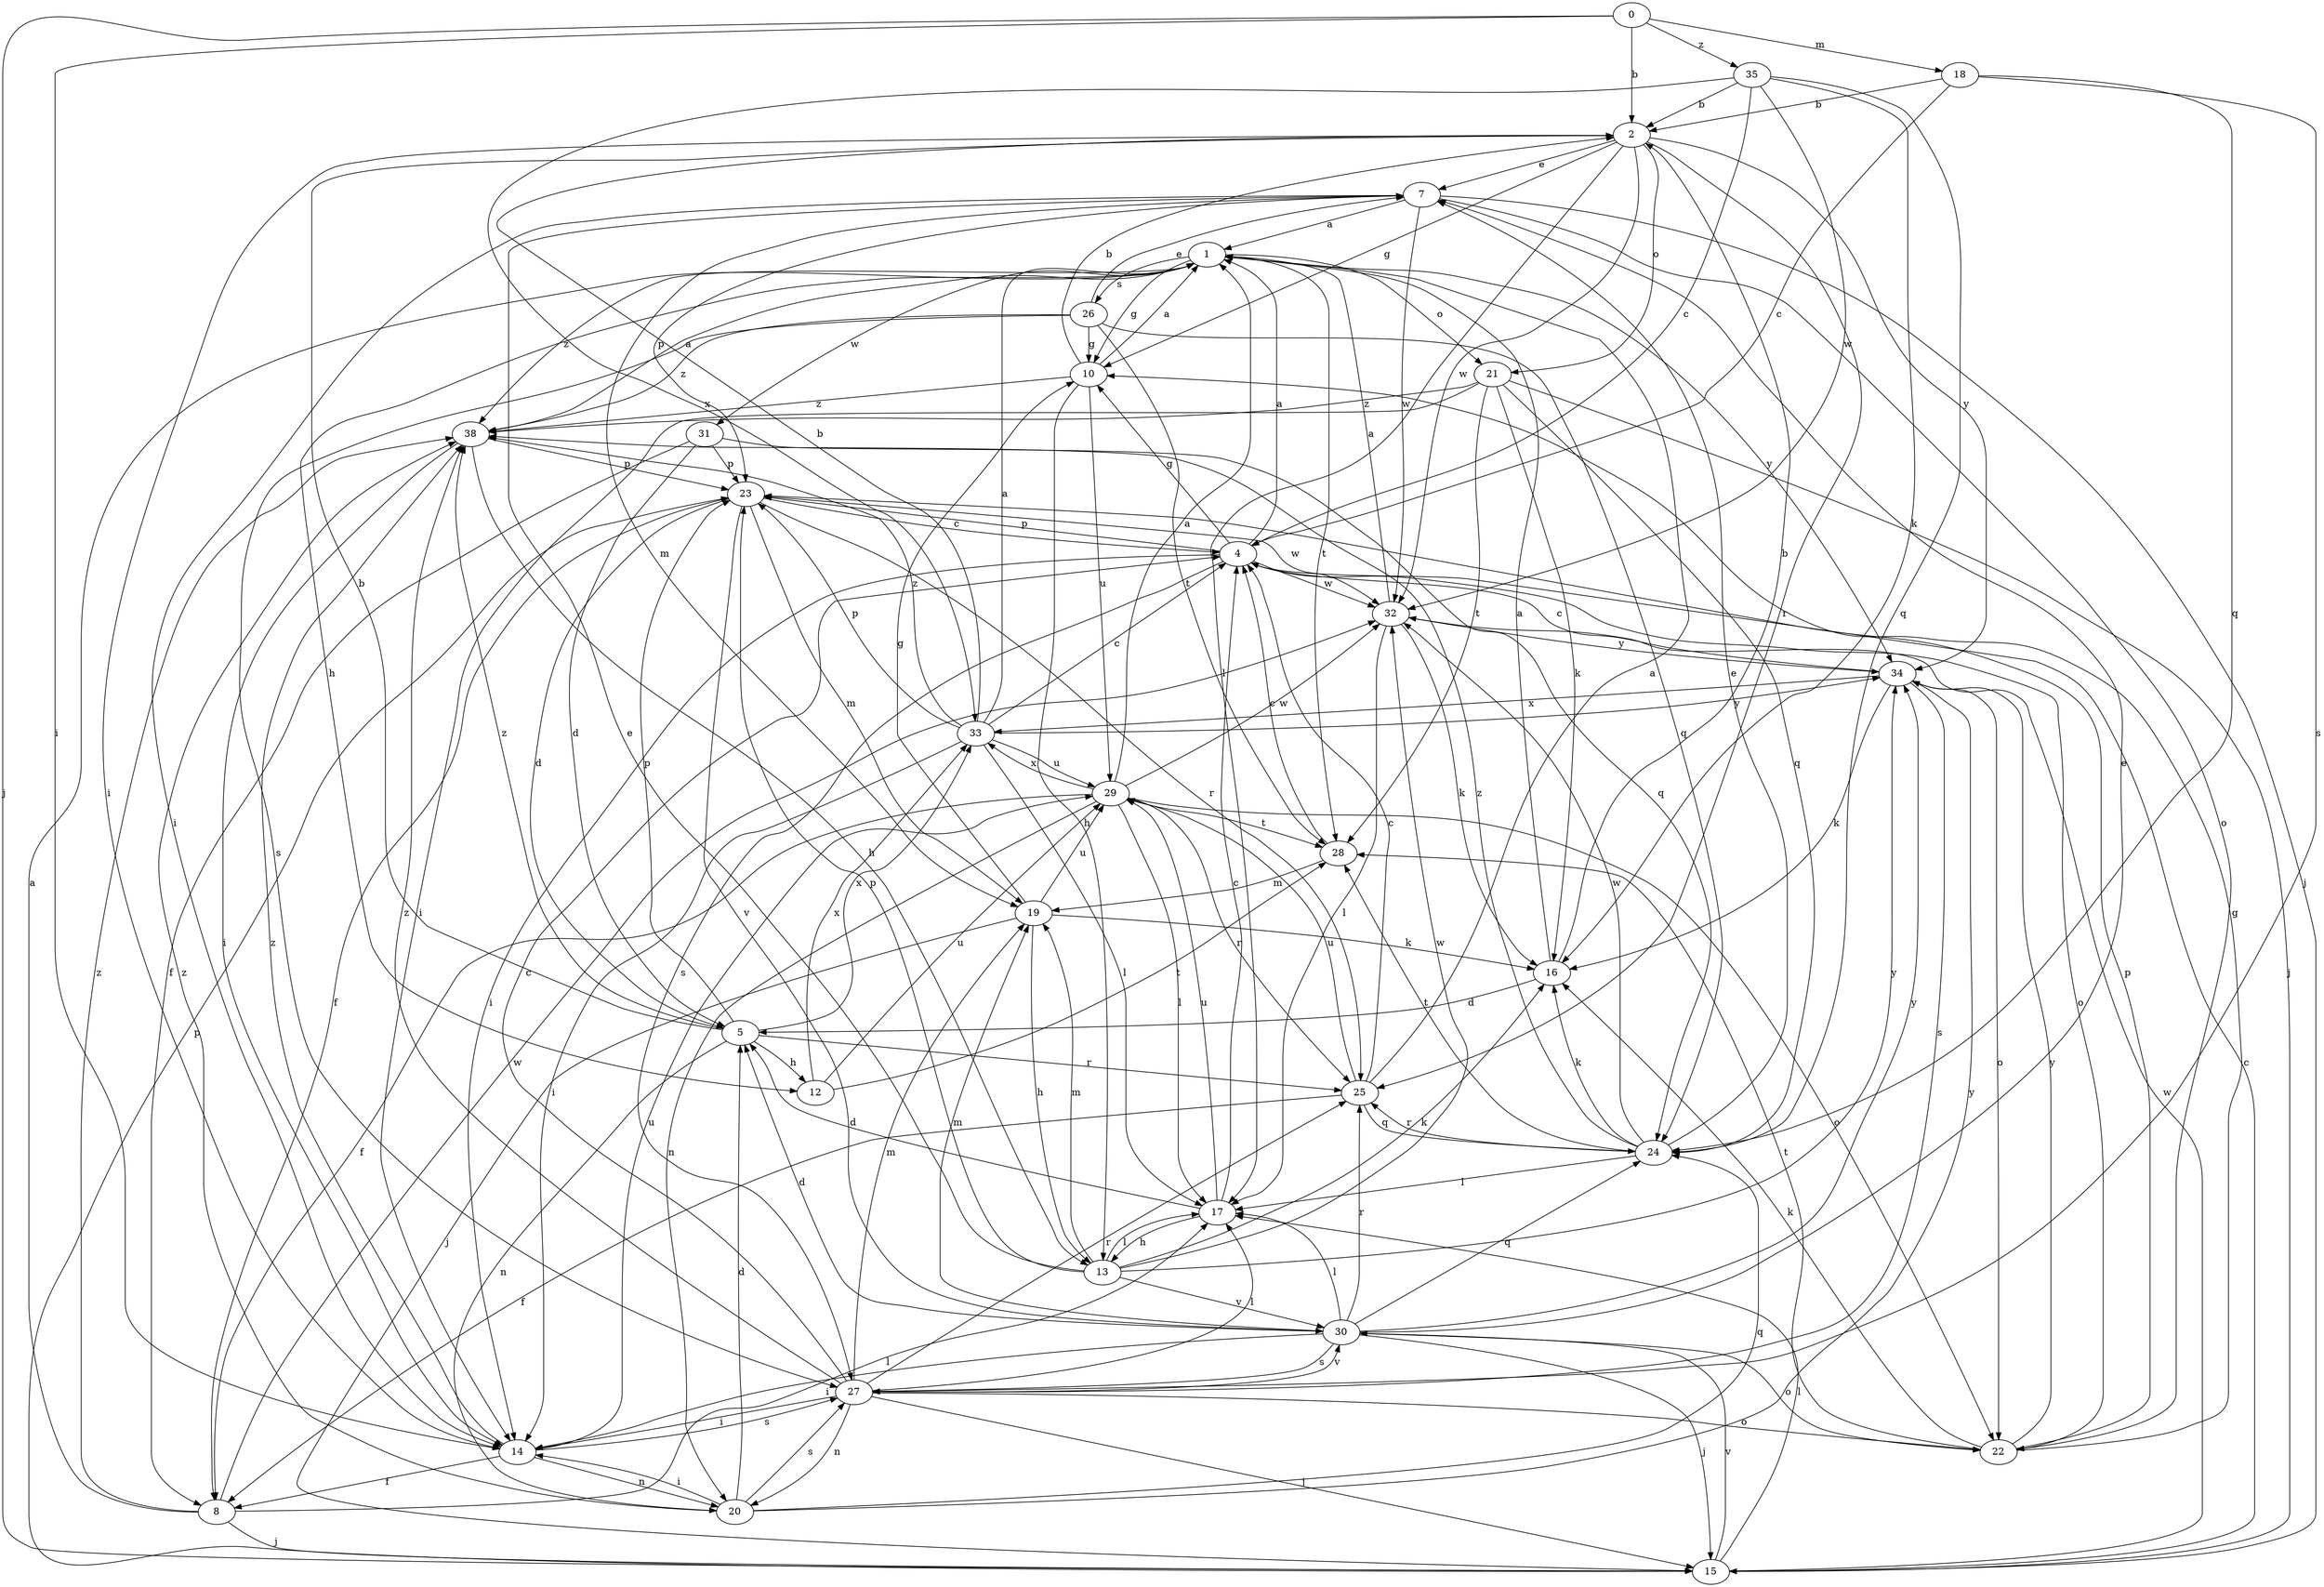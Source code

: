 strict digraph  {
0;
1;
2;
4;
5;
7;
8;
10;
12;
13;
14;
15;
16;
17;
18;
19;
20;
21;
22;
23;
24;
25;
26;
27;
28;
29;
30;
31;
32;
33;
34;
35;
38;
0 -> 2  [label=b];
0 -> 14  [label=i];
0 -> 15  [label=j];
0 -> 18  [label=m];
0 -> 35  [label=z];
1 -> 10  [label=g];
1 -> 12  [label=h];
1 -> 21  [label=o];
1 -> 26  [label=s];
1 -> 28  [label=t];
1 -> 31  [label=w];
1 -> 34  [label=y];
1 -> 38  [label=z];
2 -> 7  [label=e];
2 -> 10  [label=g];
2 -> 14  [label=i];
2 -> 17  [label=l];
2 -> 21  [label=o];
2 -> 25  [label=r];
2 -> 32  [label=w];
2 -> 34  [label=y];
4 -> 1  [label=a];
4 -> 10  [label=g];
4 -> 14  [label=i];
4 -> 22  [label=o];
4 -> 23  [label=p];
4 -> 27  [label=s];
4 -> 32  [label=w];
5 -> 2  [label=b];
5 -> 12  [label=h];
5 -> 20  [label=n];
5 -> 23  [label=p];
5 -> 25  [label=r];
5 -> 33  [label=x];
5 -> 38  [label=z];
7 -> 1  [label=a];
7 -> 14  [label=i];
7 -> 15  [label=j];
7 -> 19  [label=m];
7 -> 22  [label=o];
7 -> 23  [label=p];
7 -> 32  [label=w];
8 -> 1  [label=a];
8 -> 15  [label=j];
8 -> 17  [label=l];
8 -> 32  [label=w];
8 -> 38  [label=z];
10 -> 1  [label=a];
10 -> 2  [label=b];
10 -> 13  [label=h];
10 -> 29  [label=u];
10 -> 38  [label=z];
12 -> 28  [label=t];
12 -> 29  [label=u];
12 -> 33  [label=x];
13 -> 7  [label=e];
13 -> 16  [label=k];
13 -> 17  [label=l];
13 -> 19  [label=m];
13 -> 23  [label=p];
13 -> 30  [label=v];
13 -> 32  [label=w];
13 -> 34  [label=y];
14 -> 8  [label=f];
14 -> 20  [label=n];
14 -> 27  [label=s];
14 -> 29  [label=u];
14 -> 38  [label=z];
15 -> 4  [label=c];
15 -> 17  [label=l];
15 -> 23  [label=p];
15 -> 30  [label=v];
15 -> 32  [label=w];
16 -> 1  [label=a];
16 -> 2  [label=b];
16 -> 5  [label=d];
17 -> 4  [label=c];
17 -> 5  [label=d];
17 -> 13  [label=h];
17 -> 29  [label=u];
18 -> 2  [label=b];
18 -> 4  [label=c];
18 -> 24  [label=q];
18 -> 27  [label=s];
19 -> 10  [label=g];
19 -> 13  [label=h];
19 -> 15  [label=j];
19 -> 16  [label=k];
19 -> 29  [label=u];
20 -> 5  [label=d];
20 -> 14  [label=i];
20 -> 24  [label=q];
20 -> 27  [label=s];
20 -> 34  [label=y];
20 -> 38  [label=z];
21 -> 14  [label=i];
21 -> 15  [label=j];
21 -> 16  [label=k];
21 -> 24  [label=q];
21 -> 28  [label=t];
21 -> 38  [label=z];
22 -> 10  [label=g];
22 -> 16  [label=k];
22 -> 23  [label=p];
22 -> 28  [label=t];
22 -> 34  [label=y];
23 -> 4  [label=c];
23 -> 5  [label=d];
23 -> 8  [label=f];
23 -> 19  [label=m];
23 -> 25  [label=r];
23 -> 30  [label=v];
23 -> 32  [label=w];
24 -> 7  [label=e];
24 -> 16  [label=k];
24 -> 17  [label=l];
24 -> 25  [label=r];
24 -> 28  [label=t];
24 -> 32  [label=w];
24 -> 38  [label=z];
25 -> 1  [label=a];
25 -> 4  [label=c];
25 -> 8  [label=f];
25 -> 24  [label=q];
25 -> 29  [label=u];
26 -> 7  [label=e];
26 -> 10  [label=g];
26 -> 24  [label=q];
26 -> 27  [label=s];
26 -> 28  [label=t];
26 -> 38  [label=z];
27 -> 4  [label=c];
27 -> 14  [label=i];
27 -> 15  [label=j];
27 -> 17  [label=l];
27 -> 19  [label=m];
27 -> 20  [label=n];
27 -> 22  [label=o];
27 -> 25  [label=r];
27 -> 30  [label=v];
27 -> 38  [label=z];
28 -> 4  [label=c];
28 -> 19  [label=m];
29 -> 1  [label=a];
29 -> 8  [label=f];
29 -> 17  [label=l];
29 -> 20  [label=n];
29 -> 22  [label=o];
29 -> 25  [label=r];
29 -> 28  [label=t];
29 -> 32  [label=w];
29 -> 33  [label=x];
30 -> 5  [label=d];
30 -> 7  [label=e];
30 -> 14  [label=i];
30 -> 15  [label=j];
30 -> 17  [label=l];
30 -> 19  [label=m];
30 -> 22  [label=o];
30 -> 24  [label=q];
30 -> 25  [label=r];
30 -> 27  [label=s];
30 -> 34  [label=y];
31 -> 5  [label=d];
31 -> 8  [label=f];
31 -> 23  [label=p];
31 -> 24  [label=q];
32 -> 1  [label=a];
32 -> 16  [label=k];
32 -> 17  [label=l];
32 -> 34  [label=y];
33 -> 1  [label=a];
33 -> 2  [label=b];
33 -> 4  [label=c];
33 -> 14  [label=i];
33 -> 17  [label=l];
33 -> 23  [label=p];
33 -> 29  [label=u];
33 -> 34  [label=y];
33 -> 38  [label=z];
34 -> 4  [label=c];
34 -> 16  [label=k];
34 -> 22  [label=o];
34 -> 27  [label=s];
34 -> 33  [label=x];
35 -> 2  [label=b];
35 -> 4  [label=c];
35 -> 16  [label=k];
35 -> 24  [label=q];
35 -> 32  [label=w];
35 -> 33  [label=x];
38 -> 1  [label=a];
38 -> 13  [label=h];
38 -> 14  [label=i];
38 -> 23  [label=p];
}

